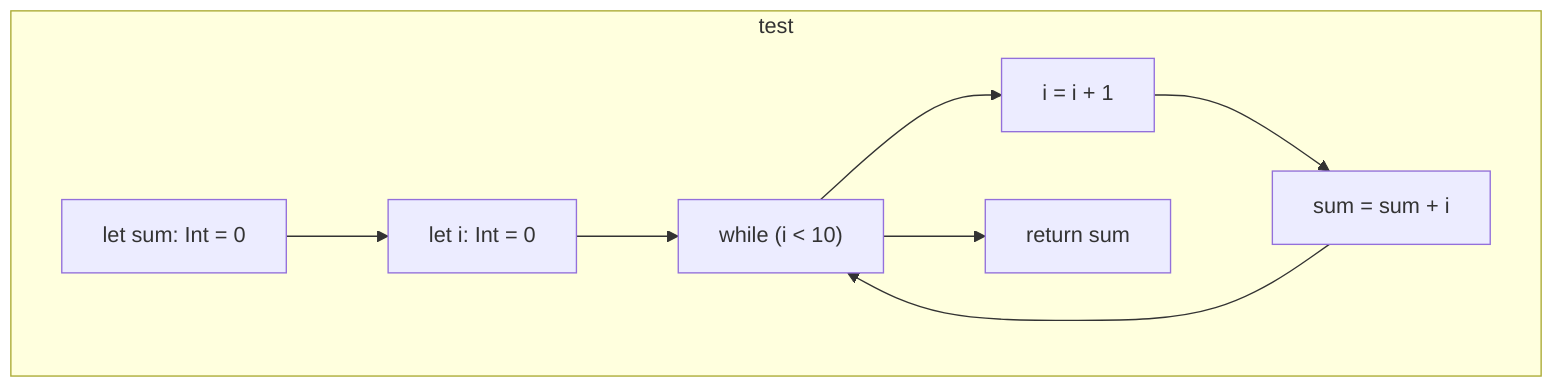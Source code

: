 graph TD
subgraph test
    test_141["let sum: Int = 0"]
    test_142["let i: Int = 0"]
    test_144["while (i &lt; 10)"]
    test_146["i = i + 1"]
    test_148["sum = sum + i"]
    test_151["return sum"]:::exitNode
    test_141 --> test_142
    test_142 --> test_144
    test_144 --> test_146
    test_146 --> test_148
    test_148 --> test_144
    test_144 --> test_151
end